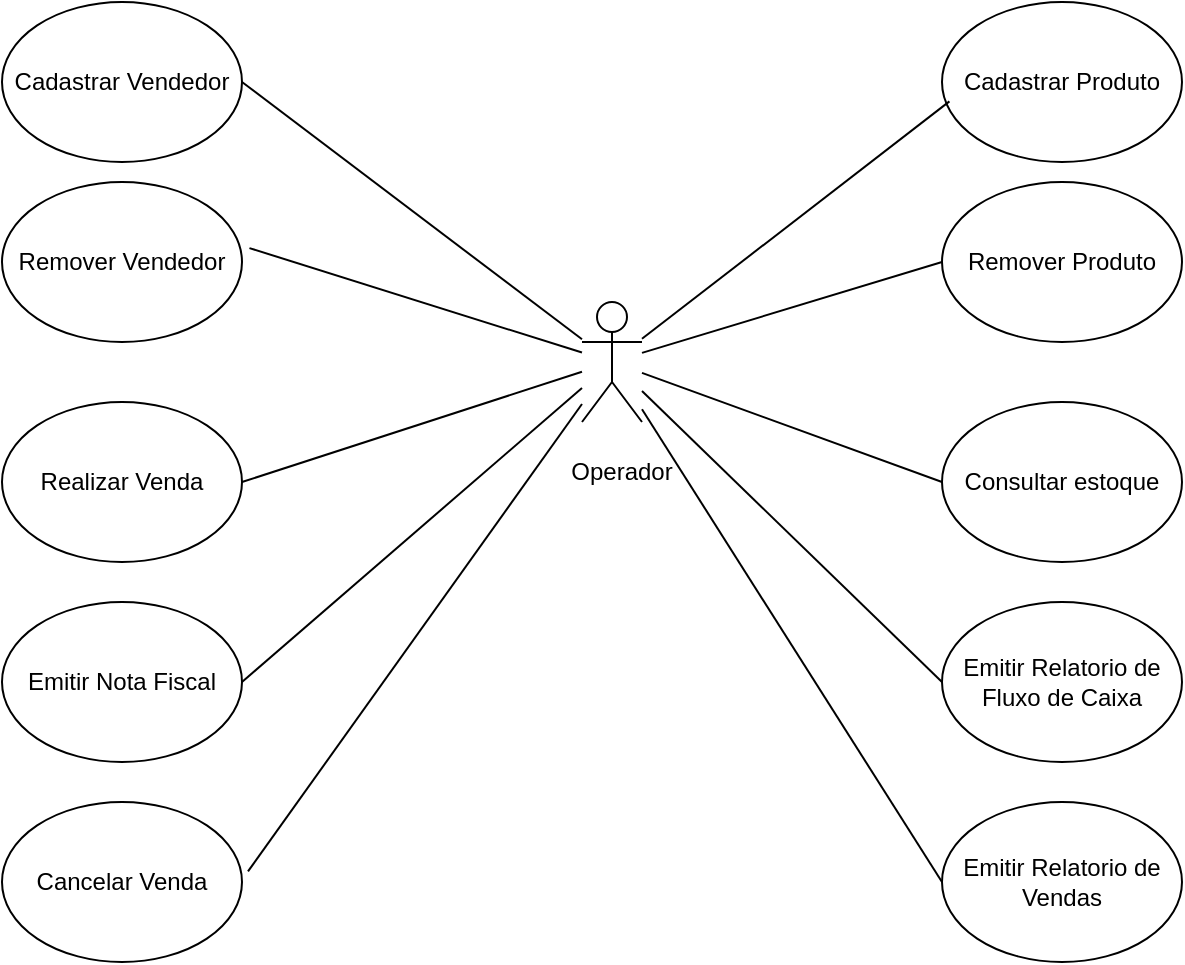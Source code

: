 <mxfile version="22.1.5" type="device">
  <diagram name="Página-1" id="H068BKU6wOSIPMzBaphI">
    <mxGraphModel dx="1114" dy="590" grid="1" gridSize="10" guides="1" tooltips="1" connect="1" arrows="1" fold="1" page="0" pageScale="1" pageWidth="827" pageHeight="1169" math="0" shadow="0">
      <root>
        <mxCell id="0" />
        <mxCell id="1" parent="0" />
        <mxCell id="d-Pgj6TjqOGwnjVdme8Y-15" style="orthogonalLoop=1;jettySize=auto;html=1;entryX=0;entryY=0.5;entryDx=0;entryDy=0;rounded=0;endArrow=none;endFill=0;startArrow=none;startFill=0;" edge="1" parent="1" source="d-Pgj6TjqOGwnjVdme8Y-1" target="d-Pgj6TjqOGwnjVdme8Y-7">
          <mxGeometry relative="1" as="geometry" />
        </mxCell>
        <mxCell id="d-Pgj6TjqOGwnjVdme8Y-18" style="orthogonalLoop=1;jettySize=auto;html=1;entryX=0;entryY=0.5;entryDx=0;entryDy=0;rounded=0;endArrow=none;endFill=0;startArrow=none;startFill=0;" edge="1" parent="1" source="d-Pgj6TjqOGwnjVdme8Y-1" target="d-Pgj6TjqOGwnjVdme8Y-16">
          <mxGeometry relative="1" as="geometry" />
        </mxCell>
        <mxCell id="d-Pgj6TjqOGwnjVdme8Y-5" value="Cadastrar Produto" style="ellipse;whiteSpace=wrap;html=1;" vertex="1" parent="1">
          <mxGeometry x="490" y="210" width="120" height="80" as="geometry" />
        </mxCell>
        <mxCell id="d-Pgj6TjqOGwnjVdme8Y-7" value="Remover Produto" style="ellipse;whiteSpace=wrap;html=1;" vertex="1" parent="1">
          <mxGeometry x="490" y="300" width="120" height="80" as="geometry" />
        </mxCell>
        <mxCell id="d-Pgj6TjqOGwnjVdme8Y-14" style="orthogonalLoop=1;jettySize=auto;html=1;entryX=0.031;entryY=0.621;entryDx=0;entryDy=0;entryPerimeter=0;rounded=0;endArrow=none;endFill=0;" edge="1" parent="1" source="d-Pgj6TjqOGwnjVdme8Y-1" target="d-Pgj6TjqOGwnjVdme8Y-5">
          <mxGeometry relative="1" as="geometry" />
        </mxCell>
        <mxCell id="d-Pgj6TjqOGwnjVdme8Y-16" value="Consultar estoque" style="ellipse;whiteSpace=wrap;html=1;" vertex="1" parent="1">
          <mxGeometry x="490" y="410" width="120" height="80" as="geometry" />
        </mxCell>
        <mxCell id="d-Pgj6TjqOGwnjVdme8Y-45" value="Remover Vendedor" style="ellipse;whiteSpace=wrap;html=1;" vertex="1" parent="1">
          <mxGeometry x="20" y="300" width="120" height="80" as="geometry" />
        </mxCell>
        <mxCell id="d-Pgj6TjqOGwnjVdme8Y-46" value="Emitir Nota Fiscal" style="ellipse;whiteSpace=wrap;html=1;" vertex="1" parent="1">
          <mxGeometry x="20" y="510" width="120" height="80" as="geometry" />
        </mxCell>
        <mxCell id="d-Pgj6TjqOGwnjVdme8Y-47" value="Emitir Relatorio de Fluxo de Caixa" style="ellipse;whiteSpace=wrap;html=1;" vertex="1" parent="1">
          <mxGeometry x="490" y="510" width="120" height="80" as="geometry" />
        </mxCell>
        <mxCell id="d-Pgj6TjqOGwnjVdme8Y-49" value="Cancelar Venda" style="ellipse;whiteSpace=wrap;html=1;" vertex="1" parent="1">
          <mxGeometry x="20" y="610" width="120" height="80" as="geometry" />
        </mxCell>
        <mxCell id="d-Pgj6TjqOGwnjVdme8Y-50" value="Realizar Venda" style="ellipse;whiteSpace=wrap;html=1;" vertex="1" parent="1">
          <mxGeometry x="20" y="410" width="120" height="80" as="geometry" />
        </mxCell>
        <mxCell id="d-Pgj6TjqOGwnjVdme8Y-51" value="Cadastrar Vendedor" style="ellipse;whiteSpace=wrap;html=1;" vertex="1" parent="1">
          <mxGeometry x="20" y="210" width="120" height="80" as="geometry" />
        </mxCell>
        <mxCell id="d-Pgj6TjqOGwnjVdme8Y-59" value="Emitir Relatorio de Vendas" style="ellipse;whiteSpace=wrap;html=1;" vertex="1" parent="1">
          <mxGeometry x="490" y="610" width="120" height="80" as="geometry" />
        </mxCell>
        <mxCell id="d-Pgj6TjqOGwnjVdme8Y-62" value="" style="group" vertex="1" connectable="0" parent="1">
          <mxGeometry x="280" y="290" width="60" height="100" as="geometry" />
        </mxCell>
        <mxCell id="d-Pgj6TjqOGwnjVdme8Y-1" value="&amp;nbsp;" style="shape=umlActor;verticalLabelPosition=bottom;verticalAlign=top;html=1;outlineConnect=0;movable=1;resizable=1;rotatable=1;deletable=1;editable=1;locked=0;connectable=1;" vertex="1" parent="d-Pgj6TjqOGwnjVdme8Y-62">
          <mxGeometry x="30" y="70" width="30" height="60" as="geometry" />
        </mxCell>
        <mxCell id="d-Pgj6TjqOGwnjVdme8Y-64" style="rounded=0;orthogonalLoop=1;jettySize=auto;html=1;entryX=0;entryY=0.5;entryDx=0;entryDy=0;endArrow=none;endFill=0;startArrow=none;startFill=0;" edge="1" parent="1" source="d-Pgj6TjqOGwnjVdme8Y-1" target="d-Pgj6TjqOGwnjVdme8Y-47">
          <mxGeometry relative="1" as="geometry" />
        </mxCell>
        <mxCell id="d-Pgj6TjqOGwnjVdme8Y-65" style="rounded=0;orthogonalLoop=1;jettySize=auto;html=1;entryX=0;entryY=0.5;entryDx=0;entryDy=0;endArrow=none;endFill=0;startArrow=none;startFill=0;" edge="1" parent="1" source="d-Pgj6TjqOGwnjVdme8Y-1" target="d-Pgj6TjqOGwnjVdme8Y-59">
          <mxGeometry relative="1" as="geometry" />
        </mxCell>
        <mxCell id="d-Pgj6TjqOGwnjVdme8Y-66" style="rounded=0;orthogonalLoop=1;jettySize=auto;html=1;entryX=1;entryY=0.5;entryDx=0;entryDy=0;startArrow=none;startFill=0;endArrow=none;endFill=0;" edge="1" parent="1" source="d-Pgj6TjqOGwnjVdme8Y-1" target="d-Pgj6TjqOGwnjVdme8Y-51">
          <mxGeometry relative="1" as="geometry" />
        </mxCell>
        <mxCell id="d-Pgj6TjqOGwnjVdme8Y-67" style="rounded=0;orthogonalLoop=1;jettySize=auto;html=1;entryX=1.031;entryY=0.413;entryDx=0;entryDy=0;entryPerimeter=0;startArrow=none;startFill=0;endArrow=none;endFill=0;" edge="1" parent="1" source="d-Pgj6TjqOGwnjVdme8Y-1" target="d-Pgj6TjqOGwnjVdme8Y-45">
          <mxGeometry relative="1" as="geometry" />
        </mxCell>
        <mxCell id="d-Pgj6TjqOGwnjVdme8Y-68" style="rounded=0;orthogonalLoop=1;jettySize=auto;html=1;entryX=1;entryY=0.5;entryDx=0;entryDy=0;startArrow=none;startFill=0;endArrow=none;endFill=0;" edge="1" parent="1" source="d-Pgj6TjqOGwnjVdme8Y-1" target="d-Pgj6TjqOGwnjVdme8Y-50">
          <mxGeometry relative="1" as="geometry" />
        </mxCell>
        <mxCell id="d-Pgj6TjqOGwnjVdme8Y-69" style="rounded=0;orthogonalLoop=1;jettySize=auto;html=1;entryX=1;entryY=0.5;entryDx=0;entryDy=0;startArrow=none;startFill=0;endArrow=none;endFill=0;" edge="1" parent="1" source="d-Pgj6TjqOGwnjVdme8Y-1" target="d-Pgj6TjqOGwnjVdme8Y-46">
          <mxGeometry relative="1" as="geometry" />
        </mxCell>
        <mxCell id="d-Pgj6TjqOGwnjVdme8Y-70" style="rounded=0;orthogonalLoop=1;jettySize=auto;html=1;entryX=1.025;entryY=0.434;entryDx=0;entryDy=0;entryPerimeter=0;startArrow=none;startFill=0;endArrow=none;endFill=0;" edge="1" parent="1" source="d-Pgj6TjqOGwnjVdme8Y-1" target="d-Pgj6TjqOGwnjVdme8Y-49">
          <mxGeometry relative="1" as="geometry" />
        </mxCell>
        <mxCell id="d-Pgj6TjqOGwnjVdme8Y-3" value="Operador" style="text;html=1;strokeColor=none;fillColor=none;align=center;verticalAlign=middle;whiteSpace=wrap;rounded=0;movable=1;resizable=1;rotatable=1;deletable=1;editable=1;locked=0;connectable=1;" vertex="1" parent="1">
          <mxGeometry x="300" y="430" width="60" height="30" as="geometry" />
        </mxCell>
      </root>
    </mxGraphModel>
  </diagram>
</mxfile>

